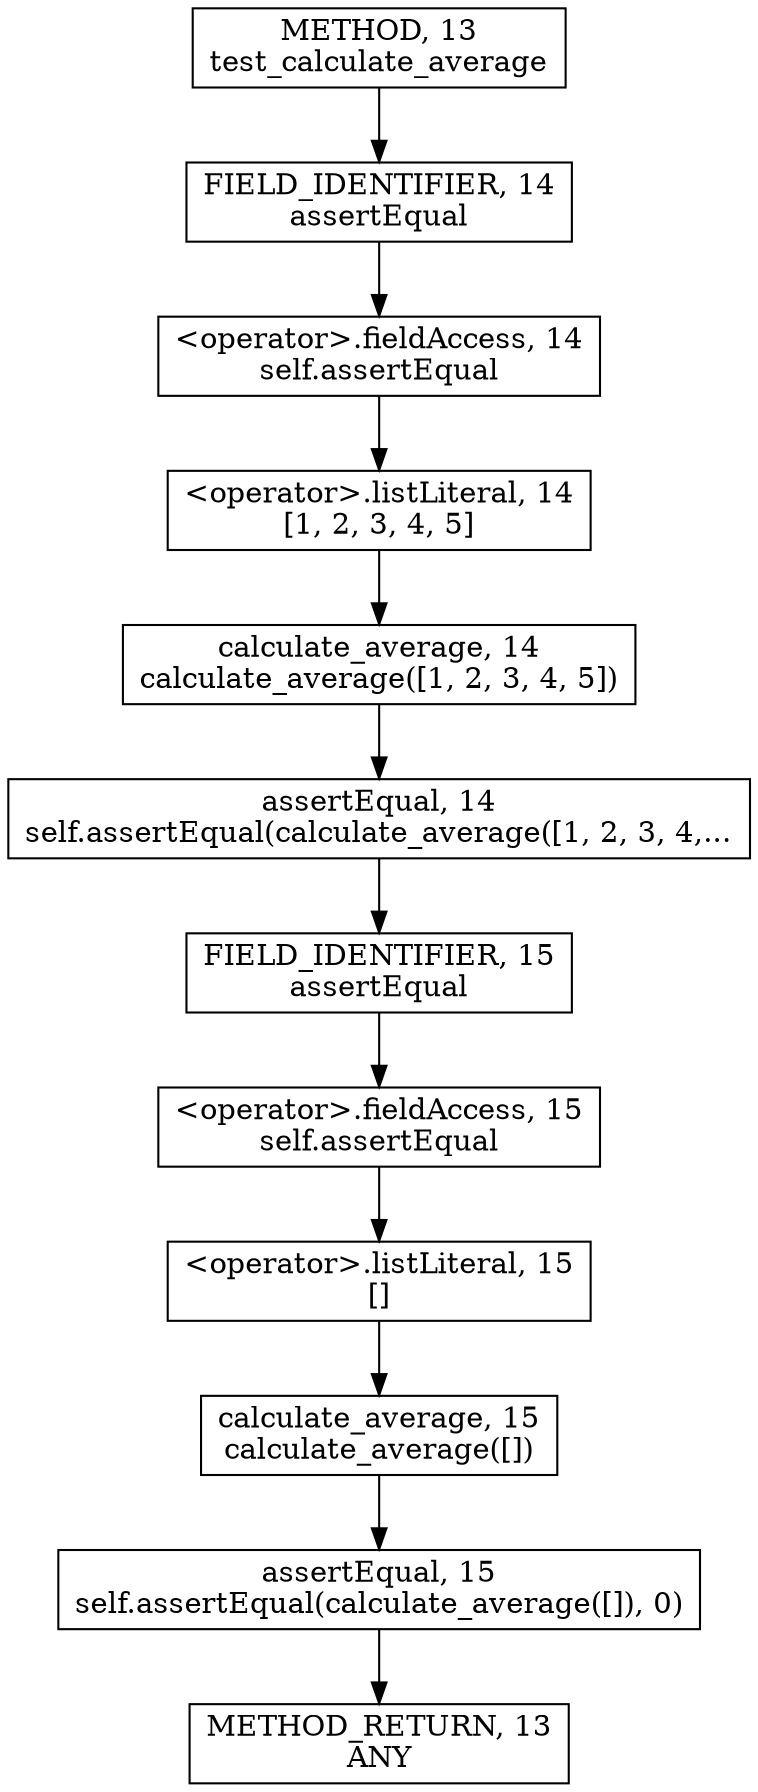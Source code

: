 digraph "test_calculate_average" {  
node [shape="rect"];  
"30064771330" [label = <assertEqual, 14<BR/>self.assertEqual(calculate_average([1, 2, 3, 4,...> ]
"30064771334" [label = <assertEqual, 15<BR/>self.assertEqual(calculate_average([]), 0)> ]
"30064771329" [label = <&lt;operator&gt;.fieldAccess, 14<BR/>self.assertEqual> ]
"30064771328" [label = <calculate_average, 14<BR/>calculate_average([1, 2, 3, 4, 5])> ]
"30064771333" [label = <&lt;operator&gt;.fieldAccess, 15<BR/>self.assertEqual> ]
"30064771332" [label = <calculate_average, 15<BR/>calculate_average([])> ]
"55834574875" [label = <FIELD_IDENTIFIER, 14<BR/>assertEqual> ]
"30064771327" [label = <&lt;operator&gt;.listLiteral, 14<BR/>[1, 2, 3, 4, 5]> ]
"55834574876" [label = <FIELD_IDENTIFIER, 15<BR/>assertEqual> ]
"30064771331" [label = <&lt;operator&gt;.listLiteral, 15<BR/>[]> ]
"111669149727" [label = <METHOD, 13<BR/>test_calculate_average> ]
"128849018911" [label = <METHOD_RETURN, 13<BR/>ANY> ]
  "30064771330" -> "55834574876" 
  "30064771334" -> "128849018911" 
  "30064771329" -> "30064771327" 
  "30064771328" -> "30064771330" 
  "30064771333" -> "30064771331" 
  "30064771332" -> "30064771334" 
  "55834574875" -> "30064771329" 
  "30064771327" -> "30064771328" 
  "55834574876" -> "30064771333" 
  "30064771331" -> "30064771332" 
  "111669149727" -> "55834574875" 
}
